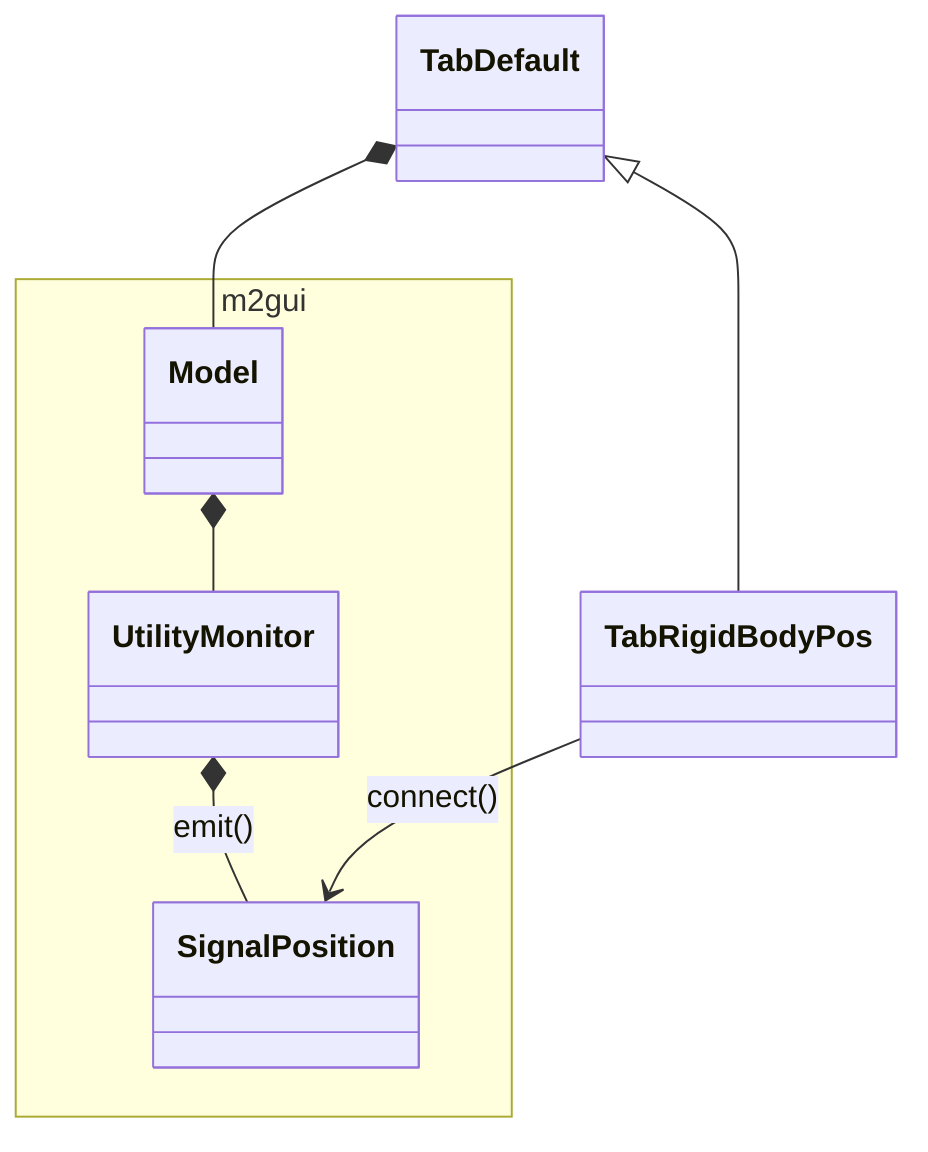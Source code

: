 classDiagram
namespace m2gui {
  class Model
  class UtilityMonitor
  class SignalPosition
}

Model *-- UtilityMonitor
UtilityMonitor *-- SignalPosition : emit()

TabDefault *-- Model
TabDefault <|-- TabRigidBodyPos

TabRigidBodyPos --> SignalPosition : connect()